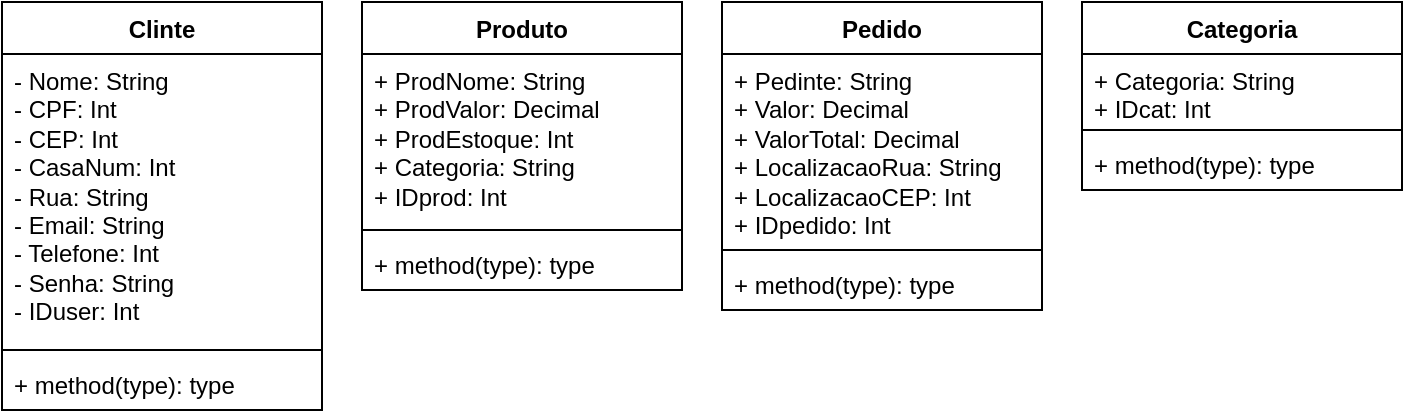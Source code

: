 <mxfile version="21.6.9" type="device">
  <diagram name="Página-1" id="7QwWv1NC2dS2_Btfv2lL">
    <mxGraphModel dx="890" dy="401" grid="1" gridSize="10" guides="1" tooltips="1" connect="1" arrows="1" fold="1" page="1" pageScale="1" pageWidth="827" pageHeight="1169" math="0" shadow="0">
      <root>
        <mxCell id="0" />
        <mxCell id="1" parent="0" />
        <mxCell id="-xmWHuPtNfhIqaX-78Wr-1" value="Clinte" style="swimlane;fontStyle=1;align=center;verticalAlign=top;childLayout=stackLayout;horizontal=1;startSize=26;horizontalStack=0;resizeParent=1;resizeParentMax=0;resizeLast=0;collapsible=1;marginBottom=0;whiteSpace=wrap;html=1;" vertex="1" parent="1">
          <mxGeometry x="50" y="30" width="160" height="204" as="geometry" />
        </mxCell>
        <mxCell id="-xmWHuPtNfhIqaX-78Wr-2" value="- Nome: String&lt;br&gt;- CPF: Int&lt;br&gt;- CEP: Int&lt;br&gt;- CasaNum: Int&lt;br&gt;- Rua: String&lt;br&gt;- Email: String&lt;br&gt;- Telefone: Int&lt;br&gt;- Senha: String&lt;br&gt;- IDuser: Int" style="text;strokeColor=none;fillColor=none;align=left;verticalAlign=top;spacingLeft=4;spacingRight=4;overflow=hidden;rotatable=0;points=[[0,0.5],[1,0.5]];portConstraint=eastwest;whiteSpace=wrap;html=1;" vertex="1" parent="-xmWHuPtNfhIqaX-78Wr-1">
          <mxGeometry y="26" width="160" height="144" as="geometry" />
        </mxCell>
        <mxCell id="-xmWHuPtNfhIqaX-78Wr-3" value="" style="line;strokeWidth=1;fillColor=none;align=left;verticalAlign=middle;spacingTop=-1;spacingLeft=3;spacingRight=3;rotatable=0;labelPosition=right;points=[];portConstraint=eastwest;strokeColor=inherit;" vertex="1" parent="-xmWHuPtNfhIqaX-78Wr-1">
          <mxGeometry y="170" width="160" height="8" as="geometry" />
        </mxCell>
        <mxCell id="-xmWHuPtNfhIqaX-78Wr-4" value="+ method(type): type" style="text;strokeColor=none;fillColor=none;align=left;verticalAlign=top;spacingLeft=4;spacingRight=4;overflow=hidden;rotatable=0;points=[[0,0.5],[1,0.5]];portConstraint=eastwest;whiteSpace=wrap;html=1;" vertex="1" parent="-xmWHuPtNfhIqaX-78Wr-1">
          <mxGeometry y="178" width="160" height="26" as="geometry" />
        </mxCell>
        <mxCell id="-xmWHuPtNfhIqaX-78Wr-5" value="Produto" style="swimlane;fontStyle=1;align=center;verticalAlign=top;childLayout=stackLayout;horizontal=1;startSize=26;horizontalStack=0;resizeParent=1;resizeParentMax=0;resizeLast=0;collapsible=1;marginBottom=0;whiteSpace=wrap;html=1;" vertex="1" parent="1">
          <mxGeometry x="230" y="30" width="160" height="144" as="geometry" />
        </mxCell>
        <mxCell id="-xmWHuPtNfhIqaX-78Wr-6" value="+ ProdNome: String&lt;br&gt;+ ProdValor: Decimal&lt;br&gt;+ ProdEstoque: Int&lt;br&gt;+ Categoria: String&lt;br&gt;+ IDprod: Int" style="text;strokeColor=none;fillColor=none;align=left;verticalAlign=top;spacingLeft=4;spacingRight=4;overflow=hidden;rotatable=0;points=[[0,0.5],[1,0.5]];portConstraint=eastwest;whiteSpace=wrap;html=1;" vertex="1" parent="-xmWHuPtNfhIqaX-78Wr-5">
          <mxGeometry y="26" width="160" height="84" as="geometry" />
        </mxCell>
        <mxCell id="-xmWHuPtNfhIqaX-78Wr-7" value="" style="line;strokeWidth=1;fillColor=none;align=left;verticalAlign=middle;spacingTop=-1;spacingLeft=3;spacingRight=3;rotatable=0;labelPosition=right;points=[];portConstraint=eastwest;strokeColor=inherit;" vertex="1" parent="-xmWHuPtNfhIqaX-78Wr-5">
          <mxGeometry y="110" width="160" height="8" as="geometry" />
        </mxCell>
        <mxCell id="-xmWHuPtNfhIqaX-78Wr-8" value="+ method(type): type" style="text;strokeColor=none;fillColor=none;align=left;verticalAlign=top;spacingLeft=4;spacingRight=4;overflow=hidden;rotatable=0;points=[[0,0.5],[1,0.5]];portConstraint=eastwest;whiteSpace=wrap;html=1;" vertex="1" parent="-xmWHuPtNfhIqaX-78Wr-5">
          <mxGeometry y="118" width="160" height="26" as="geometry" />
        </mxCell>
        <mxCell id="-xmWHuPtNfhIqaX-78Wr-9" value="Pedido" style="swimlane;fontStyle=1;align=center;verticalAlign=top;childLayout=stackLayout;horizontal=1;startSize=26;horizontalStack=0;resizeParent=1;resizeParentMax=0;resizeLast=0;collapsible=1;marginBottom=0;whiteSpace=wrap;html=1;" vertex="1" parent="1">
          <mxGeometry x="410" y="30" width="160" height="154" as="geometry" />
        </mxCell>
        <mxCell id="-xmWHuPtNfhIqaX-78Wr-10" value="+ Pedinte: String&lt;br&gt;+ Valor: Decimal&lt;br&gt;+ ValorTotal: Decimal&lt;br&gt;+ LocalizacaoRua: String&lt;br&gt;+ LocalizacaoCEP: Int&lt;br&gt;+ IDpedido: Int" style="text;strokeColor=none;fillColor=none;align=left;verticalAlign=top;spacingLeft=4;spacingRight=4;overflow=hidden;rotatable=0;points=[[0,0.5],[1,0.5]];portConstraint=eastwest;whiteSpace=wrap;html=1;" vertex="1" parent="-xmWHuPtNfhIqaX-78Wr-9">
          <mxGeometry y="26" width="160" height="94" as="geometry" />
        </mxCell>
        <mxCell id="-xmWHuPtNfhIqaX-78Wr-11" value="" style="line;strokeWidth=1;fillColor=none;align=left;verticalAlign=middle;spacingTop=-1;spacingLeft=3;spacingRight=3;rotatable=0;labelPosition=right;points=[];portConstraint=eastwest;strokeColor=inherit;" vertex="1" parent="-xmWHuPtNfhIqaX-78Wr-9">
          <mxGeometry y="120" width="160" height="8" as="geometry" />
        </mxCell>
        <mxCell id="-xmWHuPtNfhIqaX-78Wr-12" value="+ method(type): type" style="text;strokeColor=none;fillColor=none;align=left;verticalAlign=top;spacingLeft=4;spacingRight=4;overflow=hidden;rotatable=0;points=[[0,0.5],[1,0.5]];portConstraint=eastwest;whiteSpace=wrap;html=1;" vertex="1" parent="-xmWHuPtNfhIqaX-78Wr-9">
          <mxGeometry y="128" width="160" height="26" as="geometry" />
        </mxCell>
        <mxCell id="-xmWHuPtNfhIqaX-78Wr-13" value="Categoria" style="swimlane;fontStyle=1;align=center;verticalAlign=top;childLayout=stackLayout;horizontal=1;startSize=26;horizontalStack=0;resizeParent=1;resizeParentMax=0;resizeLast=0;collapsible=1;marginBottom=0;whiteSpace=wrap;html=1;" vertex="1" parent="1">
          <mxGeometry x="590" y="30" width="160" height="94" as="geometry" />
        </mxCell>
        <mxCell id="-xmWHuPtNfhIqaX-78Wr-14" value="+ Categoria: String&lt;br&gt;+ IDcat: Int" style="text;strokeColor=none;fillColor=none;align=left;verticalAlign=top;spacingLeft=4;spacingRight=4;overflow=hidden;rotatable=0;points=[[0,0.5],[1,0.5]];portConstraint=eastwest;whiteSpace=wrap;html=1;" vertex="1" parent="-xmWHuPtNfhIqaX-78Wr-13">
          <mxGeometry y="26" width="160" height="34" as="geometry" />
        </mxCell>
        <mxCell id="-xmWHuPtNfhIqaX-78Wr-15" value="" style="line;strokeWidth=1;fillColor=none;align=left;verticalAlign=middle;spacingTop=-1;spacingLeft=3;spacingRight=3;rotatable=0;labelPosition=right;points=[];portConstraint=eastwest;strokeColor=inherit;" vertex="1" parent="-xmWHuPtNfhIqaX-78Wr-13">
          <mxGeometry y="60" width="160" height="8" as="geometry" />
        </mxCell>
        <mxCell id="-xmWHuPtNfhIqaX-78Wr-16" value="+ method(type): type" style="text;strokeColor=none;fillColor=none;align=left;verticalAlign=top;spacingLeft=4;spacingRight=4;overflow=hidden;rotatable=0;points=[[0,0.5],[1,0.5]];portConstraint=eastwest;whiteSpace=wrap;html=1;" vertex="1" parent="-xmWHuPtNfhIqaX-78Wr-13">
          <mxGeometry y="68" width="160" height="26" as="geometry" />
        </mxCell>
      </root>
    </mxGraphModel>
  </diagram>
</mxfile>
